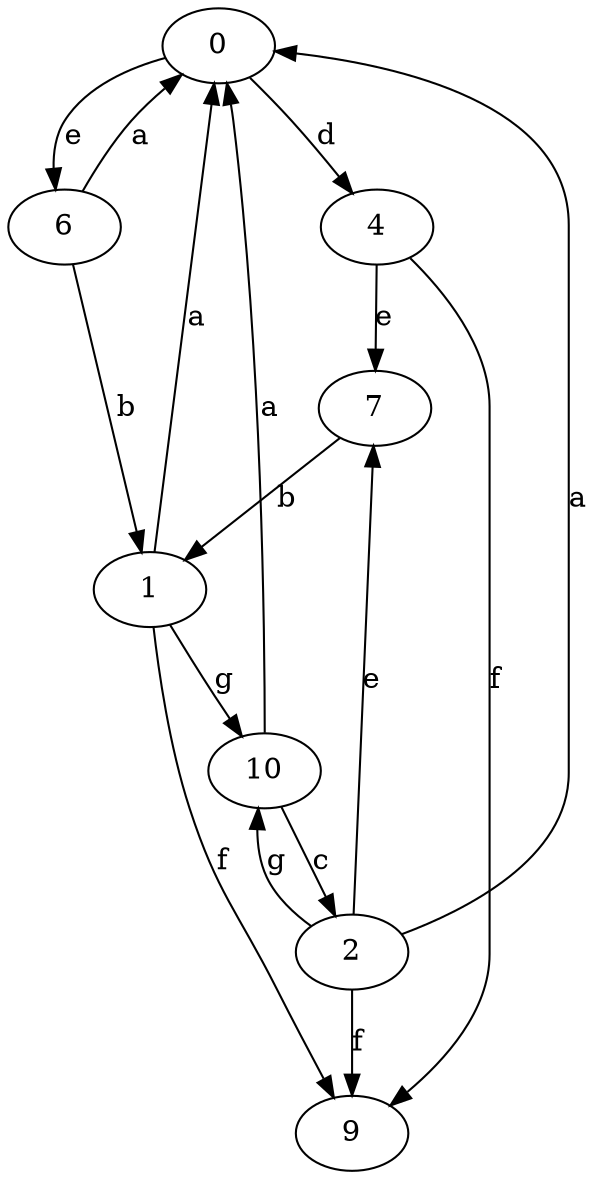 strict digraph  {
0;
1;
2;
4;
6;
7;
9;
10;
0 -> 4  [label=d];
0 -> 6  [label=e];
1 -> 0  [label=a];
1 -> 9  [label=f];
1 -> 10  [label=g];
2 -> 0  [label=a];
2 -> 7  [label=e];
2 -> 9  [label=f];
2 -> 10  [label=g];
4 -> 7  [label=e];
4 -> 9  [label=f];
6 -> 0  [label=a];
6 -> 1  [label=b];
7 -> 1  [label=b];
10 -> 0  [label=a];
10 -> 2  [label=c];
}
